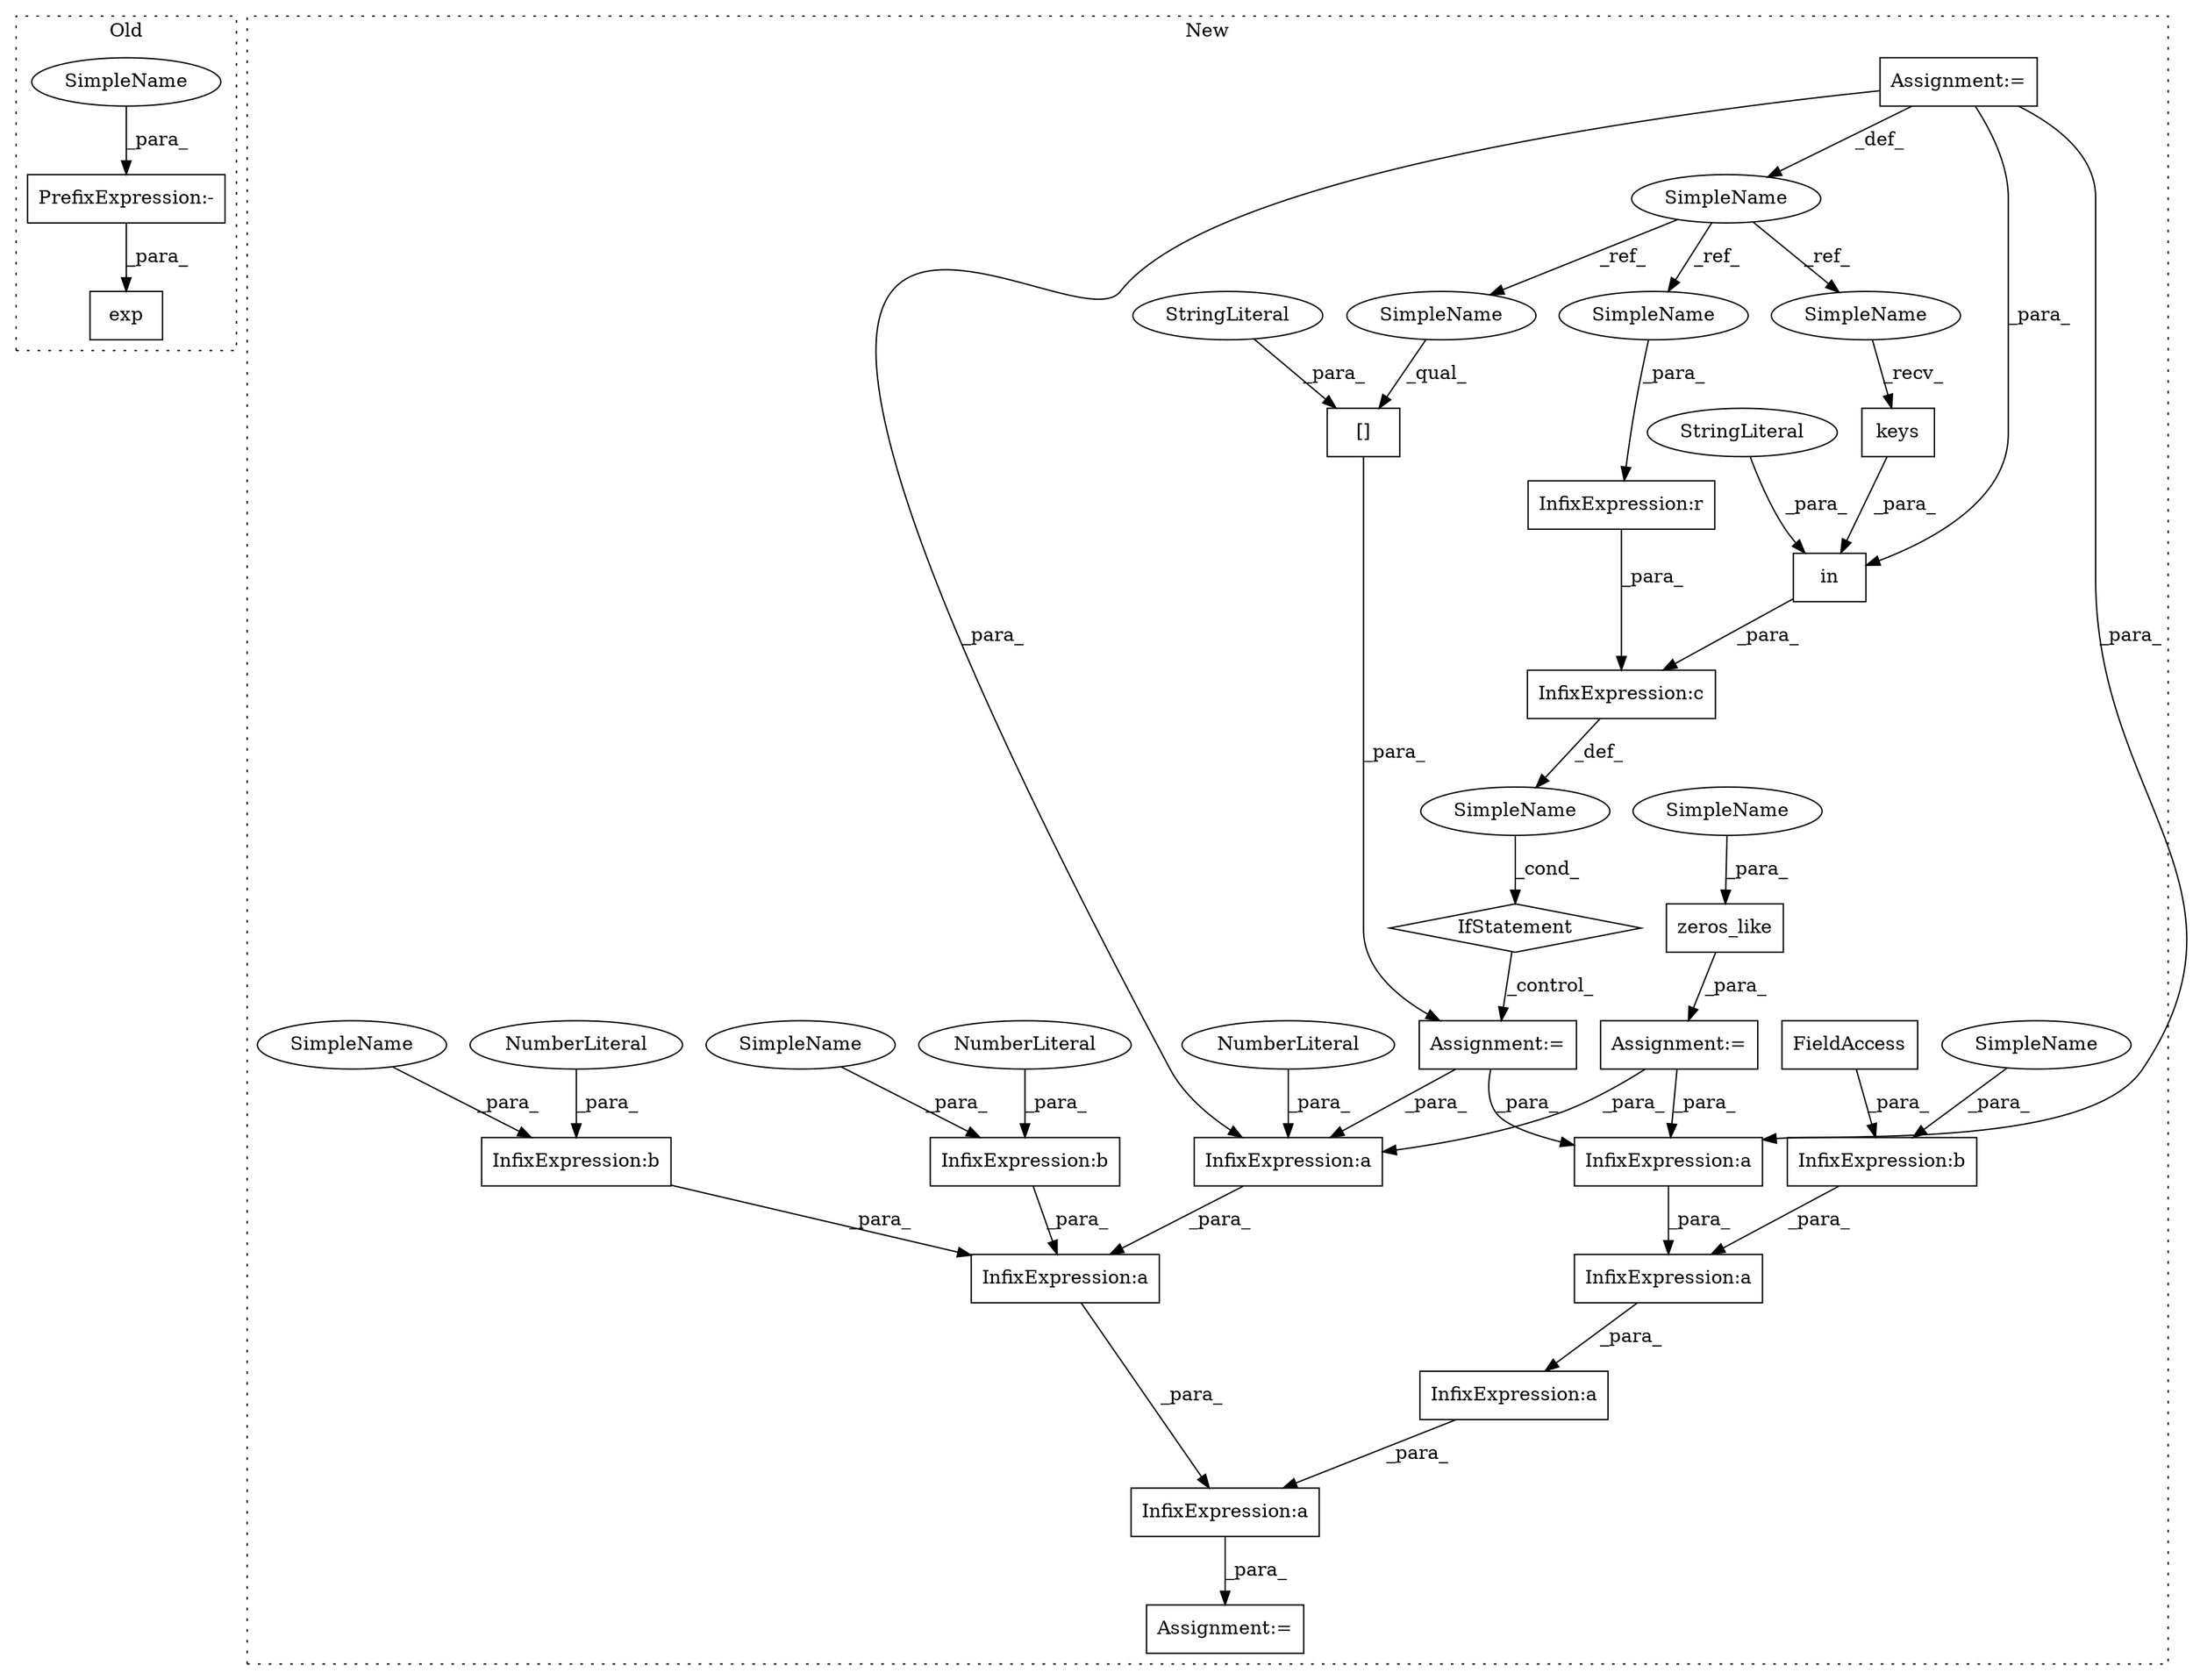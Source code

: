 digraph G {
subgraph cluster0 {
1 [label="exp" a="32" s="1776,1787" l="4,1" shape="box"];
13 [label="PrefixExpression:-" a="38" s="1780" l="1" shape="box"];
31 [label="SimpleName" a="42" s="1781" l="6" shape="ellipse"];
label = "Old";
style="dotted";
}
subgraph cluster1 {
2 [label="keys" a="32" s="2785" l="6" shape="box"];
3 [label="Assignment:=" a="7" s="2803" l="1" shape="box"];
4 [label="SimpleName" a="42" s="2684" l="10" shape="ellipse"];
5 [label="InfixExpression:r" a="27" s="2742" l="4" shape="box"];
6 [label="InfixExpression:a" a="27" s="2852" l="3" shape="box"];
7 [label="InfixExpression:a" a="27" s="3006" l="3" shape="box"];
8 [label="InfixExpression:a" a="27" s="2960" l="3" shape="box"];
9 [label="InfixExpression:a" a="27" s="2944" l="3" shape="box"];
10 [label="[]" a="2" s="2804,2825" l="11,1" shape="box"];
11 [label="InfixExpression:c" a="27" s="2751" l="4" shape="box"];
12 [label="in" a="105" s="2760" l="31" shape="box"];
14 [label="StringLiteral" a="45" s="2760" l="10" shape="ellipse"];
15 [label="StringLiteral" a="45" s="2815" l="10" shape="ellipse"];
16 [label="zeros_like" a="32" s="2708,2720" l="11,1" shape="box"];
17 [label="SimpleName" a="42" s="" l="" shape="ellipse"];
18 [label="IfStatement" a="25" s="2727,2792" l="4,2" shape="diamond"];
19 [label="Assignment:=" a="7" s="2994" l="1" shape="box"];
20 [label="Assignment:=" a="7" s="2684" l="10" shape="box"];
21 [label="Assignment:=" a="7" s="2701" l="1" shape="box"];
22 [label="InfixExpression:b" a="27" s="2949" l="3" shape="box"];
23 [label="NumberLiteral" a="34" s="2851" l="1" shape="ellipse"];
24 [label="FieldAccess" a="22" s="2952" l="6" shape="box"];
25 [label="InfixExpression:a" a="27" s="2857" l="3" shape="box"];
26 [label="InfixExpression:b" a="27" s="2874" l="3" shape="box"];
27 [label="NumberLiteral" a="34" s="2877" l="1" shape="ellipse"];
28 [label="InfixExpression:b" a="27" s="2912" l="3" shape="box"];
29 [label="NumberLiteral" a="34" s="2915" l="1" shape="ellipse"];
30 [label="InfixExpression:a" a="27" s="2939" l="3" shape="box"];
32 [label="SimpleName" a="42" s="2804" l="10" shape="ellipse"];
33 [label="SimpleName" a="42" s="2732" l="10" shape="ellipse"];
34 [label="SimpleName" a="42" s="2774" l="10" shape="ellipse"];
35 [label="SimpleName" a="42" s="2948" l="1" shape="ellipse"];
36 [label="SimpleName" a="42" s="2719" l="1" shape="ellipse"];
37 [label="SimpleName" a="42" s="2868" l="6" shape="ellipse"];
38 [label="SimpleName" a="42" s="2906" l="6" shape="ellipse"];
label = "New";
style="dotted";
}
2 -> 12 [label="_para_"];
3 -> 30 [label="_para_"];
3 -> 6 [label="_para_"];
4 -> 33 [label="_ref_"];
4 -> 32 [label="_ref_"];
4 -> 34 [label="_ref_"];
5 -> 11 [label="_para_"];
6 -> 25 [label="_para_"];
7 -> 19 [label="_para_"];
8 -> 7 [label="_para_"];
9 -> 8 [label="_para_"];
10 -> 3 [label="_para_"];
11 -> 17 [label="_def_"];
12 -> 11 [label="_para_"];
13 -> 1 [label="_para_"];
14 -> 12 [label="_para_"];
15 -> 10 [label="_para_"];
16 -> 21 [label="_para_"];
17 -> 18 [label="_cond_"];
18 -> 3 [label="_control_"];
20 -> 6 [label="_para_"];
20 -> 30 [label="_para_"];
20 -> 12 [label="_para_"];
20 -> 4 [label="_def_"];
21 -> 6 [label="_para_"];
21 -> 30 [label="_para_"];
22 -> 9 [label="_para_"];
23 -> 6 [label="_para_"];
24 -> 22 [label="_para_"];
25 -> 7 [label="_para_"];
26 -> 25 [label="_para_"];
27 -> 26 [label="_para_"];
28 -> 25 [label="_para_"];
29 -> 28 [label="_para_"];
30 -> 9 [label="_para_"];
31 -> 13 [label="_para_"];
32 -> 10 [label="_qual_"];
33 -> 5 [label="_para_"];
34 -> 2 [label="_recv_"];
35 -> 22 [label="_para_"];
36 -> 16 [label="_para_"];
37 -> 26 [label="_para_"];
38 -> 28 [label="_para_"];
}